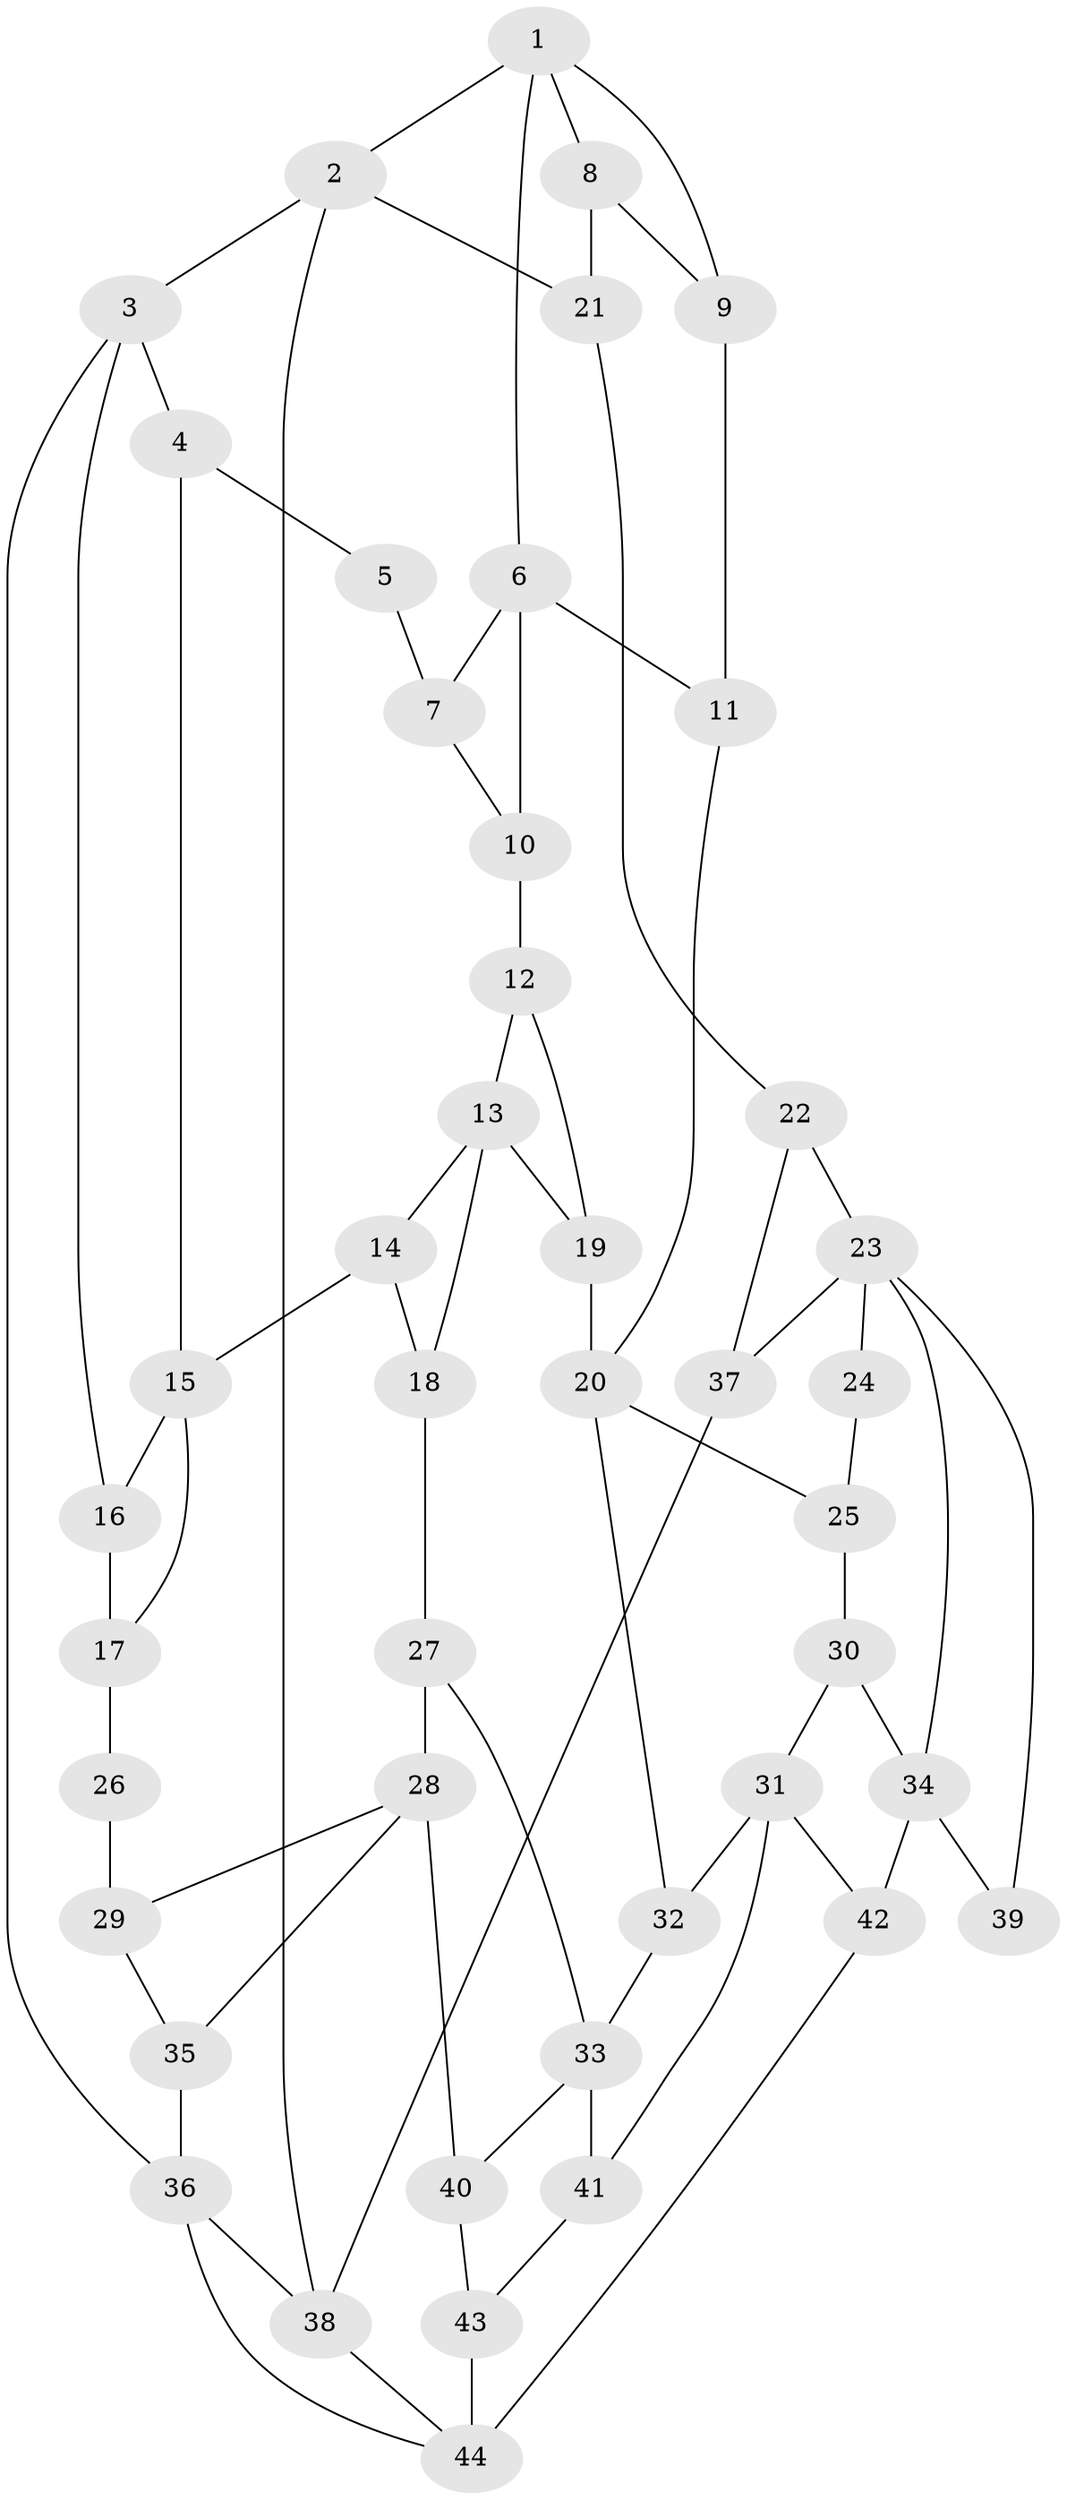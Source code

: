 // original degree distribution, {3: 0.045454545454545456, 4: 0.20454545454545456, 6: 0.22727272727272727, 5: 0.5227272727272727}
// Generated by graph-tools (version 1.1) at 2025/38/03/09/25 02:38:25]
// undirected, 44 vertices, 72 edges
graph export_dot {
graph [start="1"]
  node [color=gray90,style=filled];
  1;
  2;
  3;
  4;
  5;
  6;
  7;
  8;
  9;
  10;
  11;
  12;
  13;
  14;
  15;
  16;
  17;
  18;
  19;
  20;
  21;
  22;
  23;
  24;
  25;
  26;
  27;
  28;
  29;
  30;
  31;
  32;
  33;
  34;
  35;
  36;
  37;
  38;
  39;
  40;
  41;
  42;
  43;
  44;
  1 -- 2 [weight=1.0];
  1 -- 6 [weight=1.0];
  1 -- 8 [weight=1.0];
  1 -- 9 [weight=1.0];
  2 -- 3 [weight=1.0];
  2 -- 21 [weight=1.0];
  2 -- 38 [weight=1.0];
  3 -- 4 [weight=1.0];
  3 -- 16 [weight=1.0];
  3 -- 36 [weight=1.0];
  4 -- 5 [weight=1.0];
  4 -- 15 [weight=1.0];
  5 -- 7 [weight=2.0];
  6 -- 7 [weight=3.0];
  6 -- 10 [weight=1.0];
  6 -- 11 [weight=1.0];
  7 -- 10 [weight=1.0];
  8 -- 9 [weight=1.0];
  8 -- 21 [weight=1.0];
  9 -- 11 [weight=1.0];
  10 -- 12 [weight=1.0];
  11 -- 20 [weight=1.0];
  12 -- 13 [weight=1.0];
  12 -- 19 [weight=2.0];
  13 -- 14 [weight=1.0];
  13 -- 18 [weight=1.0];
  13 -- 19 [weight=2.0];
  14 -- 15 [weight=2.0];
  14 -- 18 [weight=1.0];
  15 -- 16 [weight=1.0];
  15 -- 17 [weight=1.0];
  16 -- 17 [weight=1.0];
  17 -- 26 [weight=2.0];
  18 -- 27 [weight=1.0];
  19 -- 20 [weight=2.0];
  20 -- 25 [weight=1.0];
  20 -- 32 [weight=1.0];
  21 -- 22 [weight=1.0];
  22 -- 23 [weight=1.0];
  22 -- 37 [weight=1.0];
  23 -- 24 [weight=2.0];
  23 -- 34 [weight=1.0];
  23 -- 37 [weight=1.0];
  23 -- 39 [weight=1.0];
  24 -- 25 [weight=1.0];
  25 -- 30 [weight=1.0];
  26 -- 29 [weight=1.0];
  27 -- 28 [weight=2.0];
  27 -- 33 [weight=1.0];
  28 -- 29 [weight=1.0];
  28 -- 35 [weight=1.0];
  28 -- 40 [weight=2.0];
  29 -- 35 [weight=1.0];
  30 -- 31 [weight=1.0];
  30 -- 34 [weight=1.0];
  31 -- 32 [weight=1.0];
  31 -- 41 [weight=2.0];
  31 -- 42 [weight=1.0];
  32 -- 33 [weight=1.0];
  33 -- 40 [weight=1.0];
  33 -- 41 [weight=2.0];
  34 -- 39 [weight=2.0];
  34 -- 42 [weight=2.0];
  35 -- 36 [weight=1.0];
  36 -- 38 [weight=1.0];
  36 -- 44 [weight=1.0];
  37 -- 38 [weight=1.0];
  38 -- 44 [weight=1.0];
  40 -- 43 [weight=1.0];
  41 -- 43 [weight=2.0];
  42 -- 44 [weight=1.0];
  43 -- 44 [weight=2.0];
}
